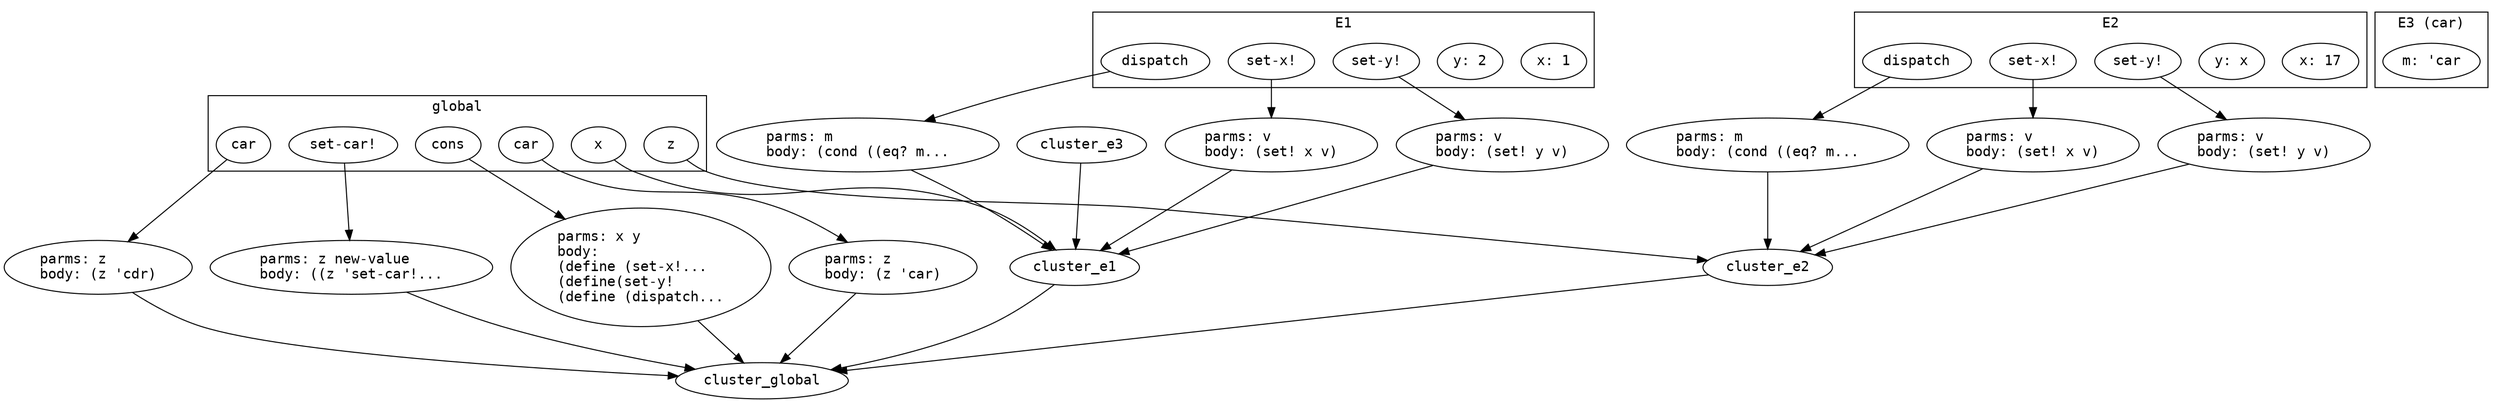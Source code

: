 #!/usr/bin/env fdp
digraph make_account {
        graph[fontname=monospace, splines=true]
        node[fontname=monospace]
        subgraph cluster_global {
                label="global"
                cons_global[label="cons"]
                car_global[label="car"]
                cdr_global[label="car"]
                set_car_global[label="set-car!"]
                x_global[label=x]
                z_global[label=z]
        }
        cons[label="parms: x y\lbody:\l(define (set-x!...\l(define(set-y!\l(define (dispatch..."]
        car[label="parms: z\lbody: (z 'car)"]
        cdr[label="parms: z\lbody: (z 'cdr)"]
        set_car[label="parms: z new-value\lbody: ((z 'set-car!..."]
        subgraph cluster_e1 {
                label="E1"
                e1_x[label="x: 1"]
                e1_y[label="y: 2"]
                e1_set_x[label="set-x!"]
                e1_set_y[label="set-y!"]
                e1_dispatch[label="dispatch"]
        }
        set_x_e1[label="parms: v\lbody: (set! x v)"]
        set_y_e1[label="parms: v\lbody: (set! y v)"]
        dispatch_e1[label="parms: m\lbody: (cond ((eq? m..."]
        subgraph cluster_e2 {
                label="E2"
                e2_x[label="x: 17"]
                e2_y[label="y: x"]
                e2_set_x[label="set-x!"]
                e2_set_y[label="set-y!"]
                e2_dispatch[label="dispatch"]
        }
        set_x_e2[label="parms: v\lbody: (set! x v)"]
        set_y_e2[label="parms: v\lbody: (set! y v)"]
        dispatch_e2[label="parms: m\lbody: (cond ((eq? m..."]
        subgraph cluster_e3 {
                label="E3 (car)"
                e3_m[label="m: 'car"]
        }
        cons_global -> cons
        cons -> cluster_global
        car_global -> car
        car -> cluster_global
        cdr_global -> cdr
        cdr -> cluster_global
        set_car_global -> set_car
        set_car -> cluster_global
        x_global -> cluster_e1
        cluster_e1 -> cluster_global
        e1_set_x -> set_x_e1
        set_x_e1 -> cluster_e1
        e1_set_y -> set_y_e1
        set_y_e1 -> cluster_e1
        e1_dispatch -> dispatch_e1
        dispatch_e1 -> cluster_e1
        z_global -> cluster_e2
        cluster_e2 -> cluster_global
        e2_set_x -> set_x_e2
        set_x_e2 -> cluster_e2
        e2_set_y -> set_y_e2
        set_y_e2 -> cluster_e2
        e2_dispatch -> dispatch_e2
        dispatch_e2 -> cluster_e2
        cluster_e3 -> cluster_e1
}
